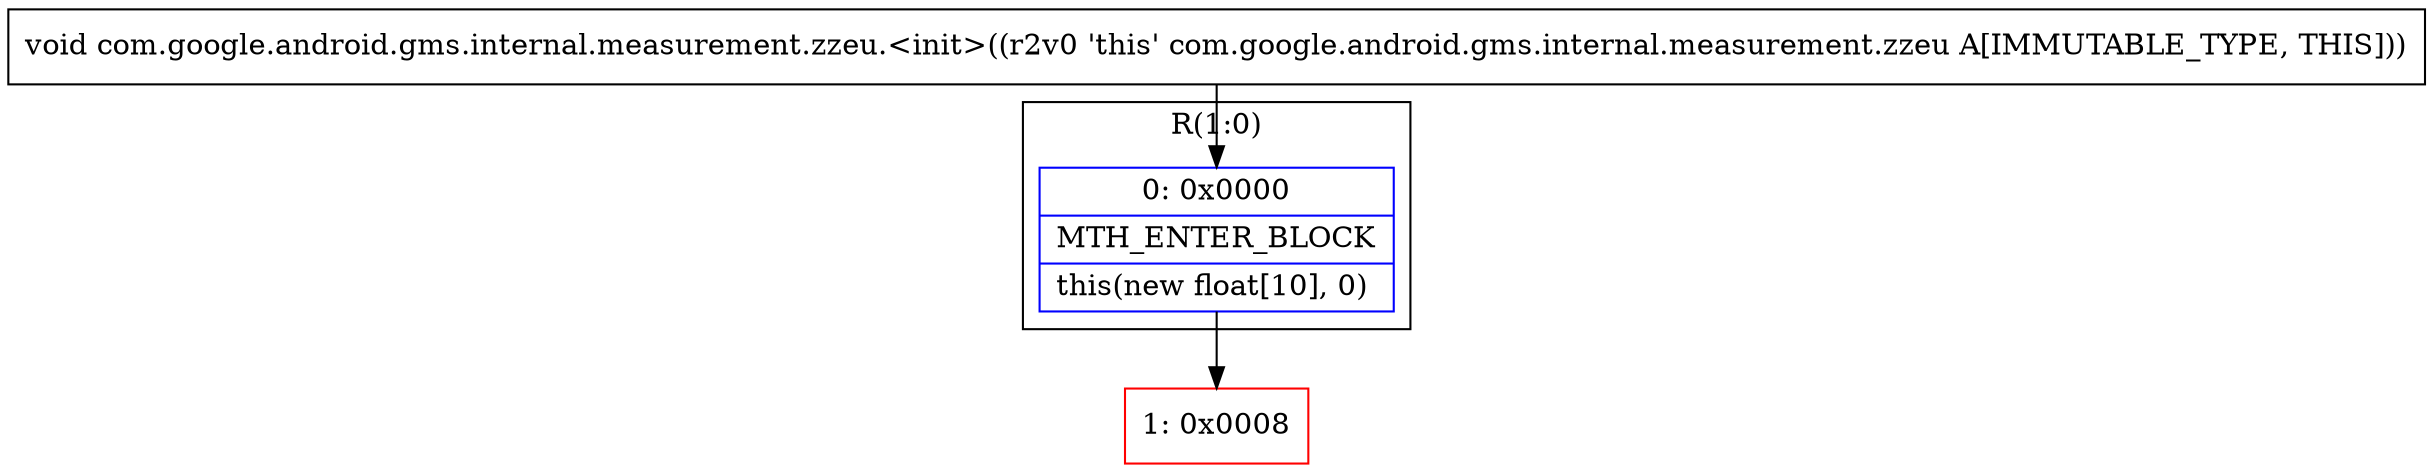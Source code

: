 digraph "CFG forcom.google.android.gms.internal.measurement.zzeu.\<init\>()V" {
subgraph cluster_Region_152809031 {
label = "R(1:0)";
node [shape=record,color=blue];
Node_0 [shape=record,label="{0\:\ 0x0000|MTH_ENTER_BLOCK\l|this(new float[10], 0)\l}"];
}
Node_1 [shape=record,color=red,label="{1\:\ 0x0008}"];
MethodNode[shape=record,label="{void com.google.android.gms.internal.measurement.zzeu.\<init\>((r2v0 'this' com.google.android.gms.internal.measurement.zzeu A[IMMUTABLE_TYPE, THIS])) }"];
MethodNode -> Node_0;
Node_0 -> Node_1;
}

